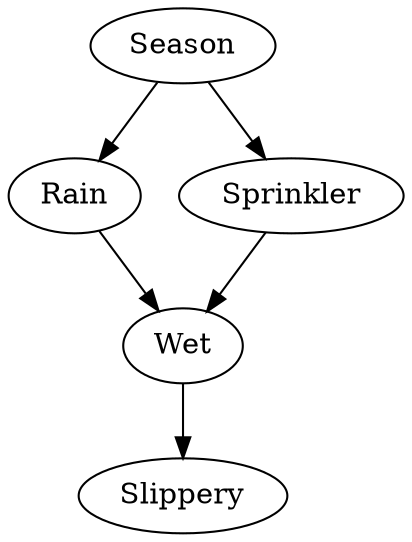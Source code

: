 digraph G {
	graph [bb="0,0,159.84,252"];
	node [label="\N"];
	Season	 [height=0.5,
		pos="71.298,234",
		width=1.0291];
	Rain	 [height=0.5,
		pos="27.298,162",
		width=0.75827];
	Season -> Rain	 [pos="e,37.347,178.99 60.87,216.41 55.478,207.83 48.789,197.19 42.804,187.67"];
	Sprinkler	 [height=0.5,
		pos="116.3,162",
		width=1.2096];
	Season -> Sprinkler	 [pos="e,105.71,179.47 81.962,216.41 87.398,207.95 94.123,197.49 100.18,188.08"];
	Wet	 [height=0.5,
		pos="71.298,90",
		width=0.75];
	Rain -> Wet	 [pos="e,61.353,106.82 37.282,145.12 42.795,136.34 49.76,125.26 55.95,115.42"];
	Slippery	 [height=0.5,
		pos="71.298,18",
		width=1.1374];
	Wet -> Slippery	 [pos="e,71.298,36.104 71.298,71.697 71.298,63.983 71.298,54.712 71.298,46.112"];
	Sprinkler -> Wet	 [pos="e,81.576,106.99 105.63,144.41 100.12,135.83 93.277,125.19 87.157,115.67"];
}
